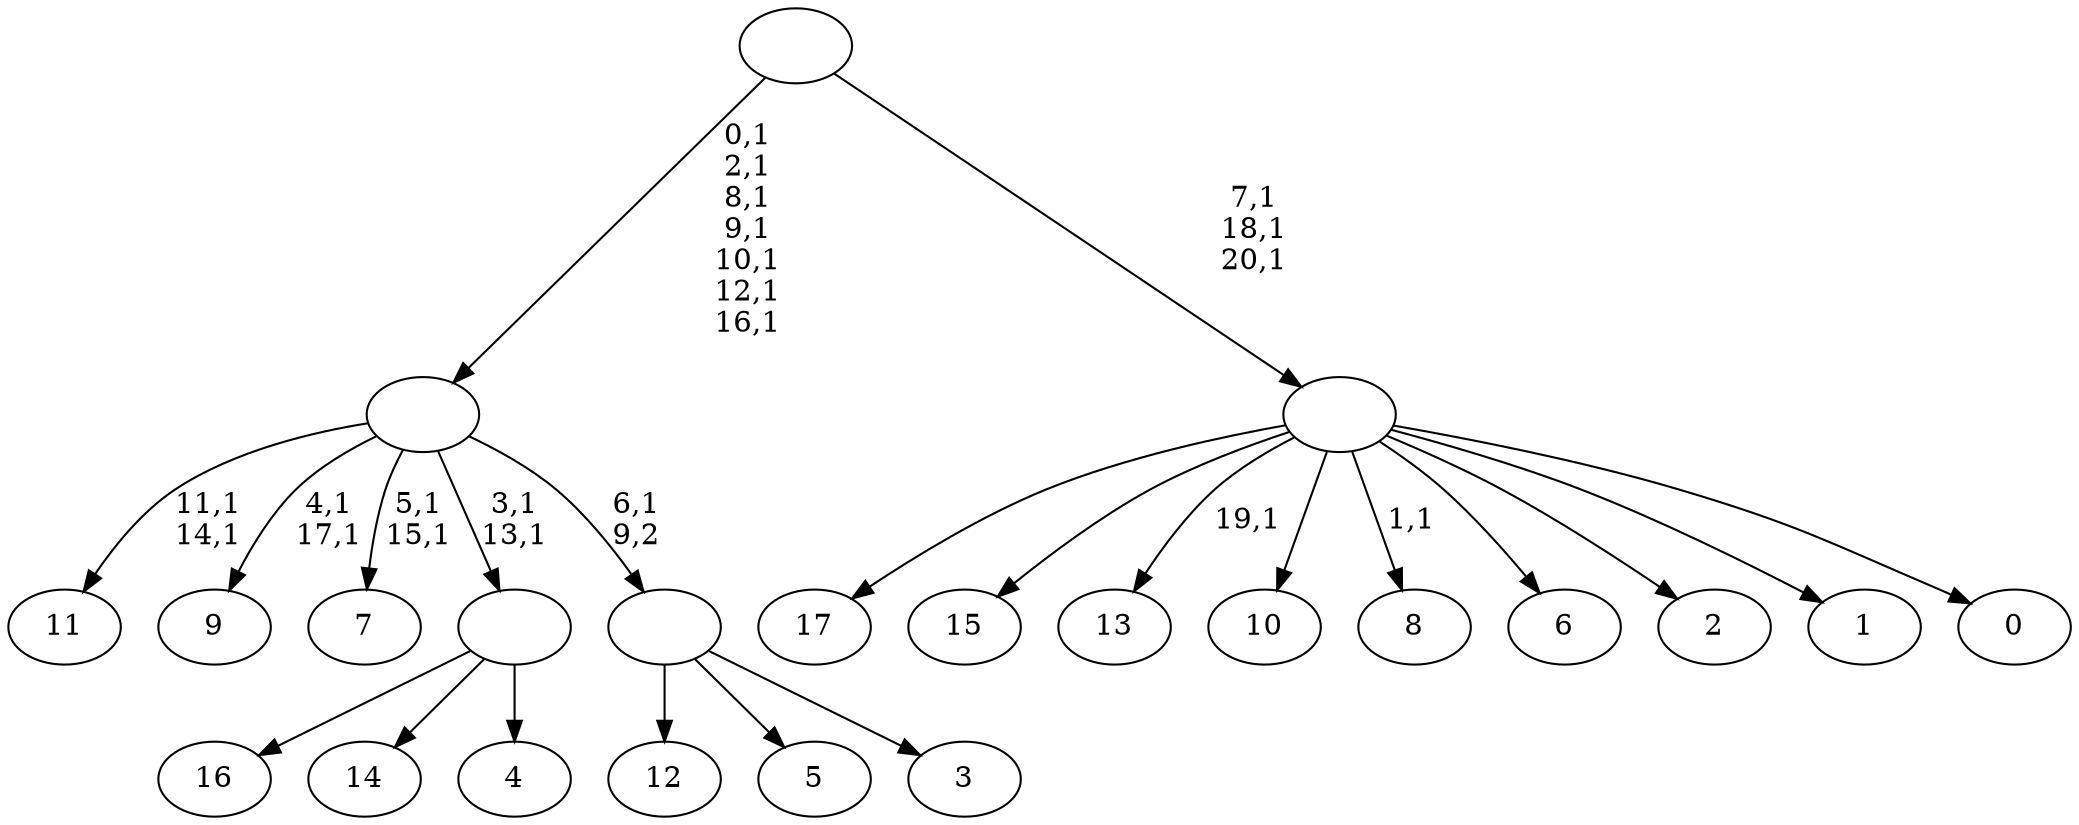 digraph T {
	39 [label="17"]
	38 [label="16"]
	37 [label="15"]
	36 [label="14"]
	35 [label="13"]
	33 [label="12"]
	32 [label="11"]
	29 [label="10"]
	28 [label="9"]
	25 [label="8"]
	23 [label="7"]
	20 [label="6"]
	19 [label="5"]
	18 [label="4"]
	17 [label=""]
	15 [label="3"]
	14 [label=""]
	13 [label=""]
	6 [label="2"]
	5 [label="1"]
	4 [label="0"]
	3 [label=""]
	0 [label=""]
	17 -> 38 [label=""]
	17 -> 36 [label=""]
	17 -> 18 [label=""]
	14 -> 33 [label=""]
	14 -> 19 [label=""]
	14 -> 15 [label=""]
	13 -> 17 [label="3,1\n13,1"]
	13 -> 23 [label="5,1\n15,1"]
	13 -> 28 [label="4,1\n17,1"]
	13 -> 32 [label="11,1\n14,1"]
	13 -> 14 [label="6,1\n9,2"]
	3 -> 25 [label="1,1"]
	3 -> 35 [label="19,1"]
	3 -> 39 [label=""]
	3 -> 37 [label=""]
	3 -> 29 [label=""]
	3 -> 20 [label=""]
	3 -> 6 [label=""]
	3 -> 5 [label=""]
	3 -> 4 [label=""]
	0 -> 3 [label="7,1\n18,1\n20,1"]
	0 -> 13 [label="0,1\n2,1\n8,1\n9,1\n10,1\n12,1\n16,1"]
}
